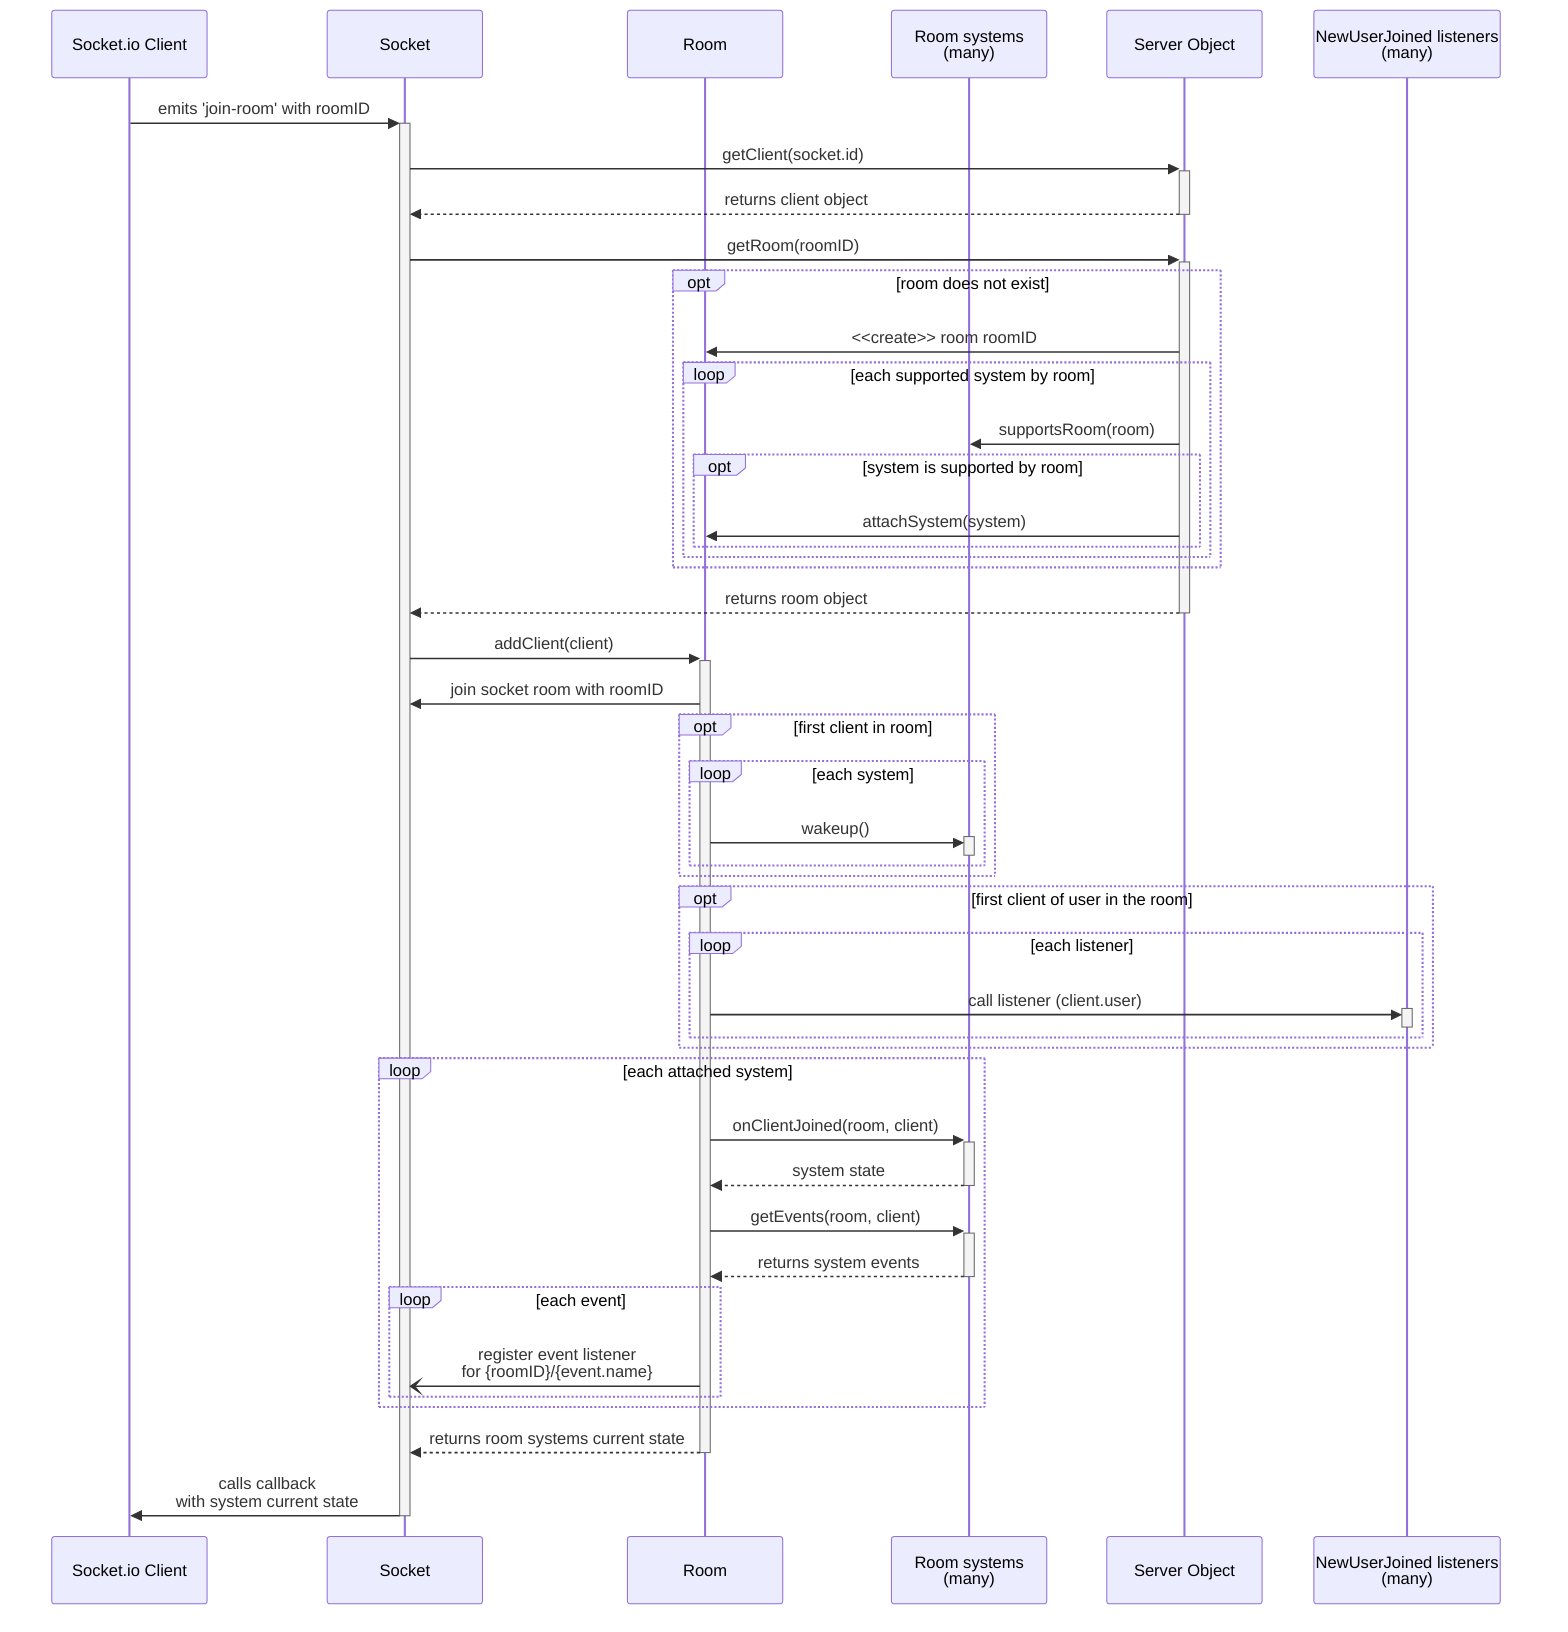 sequenceDiagram

  participant C as Socket.io Client
  participant S as Socket
  participant R as Room
  participant RS as Room systems<br>(many)
  participant Srv as Server Object
  participant L as NewUserJoined listeners<br>(many)

  C ->> +S: emits 'join-room' with roomID
  S ->> +Srv: getClient(socket.id)
  Srv -->> -S: returns client object
  S ->> +Srv: getRoom(roomID)
  opt room does not exist
    Srv ->> R: <<create>> room roomID
    
    loop each supported system by room
      Srv ->> RS: supportsRoom(room)
      opt system is supported by room
        Srv ->> R: attachSystem(system)
      end
    end
  end
  Srv -->> -S: returns room object
  S ->> +R: addClient(client)
  R ->> S: join socket room with roomID
  opt first client in room
    loop each system
      R->>+RS: wakeup()
      deactivate RS
    end
  end
  opt first client of user in the room
    loop each listener
      R ->> +L: call listener (client.user)
      deactivate L
    end
  end

  loop each attached system
    R ->> +RS: onClientJoined(room, client)
    RS -->> -R: system state
    R ->> +RS: getEvents(room, client)
    RS -->> -R: returns system events
    loop each event
      R -) S: register event listener<br>for {roomID}/{event.name}
    end
  end

  R -->> -S: returns room systems current state
  S ->> -C: calls callback<br>with system current state